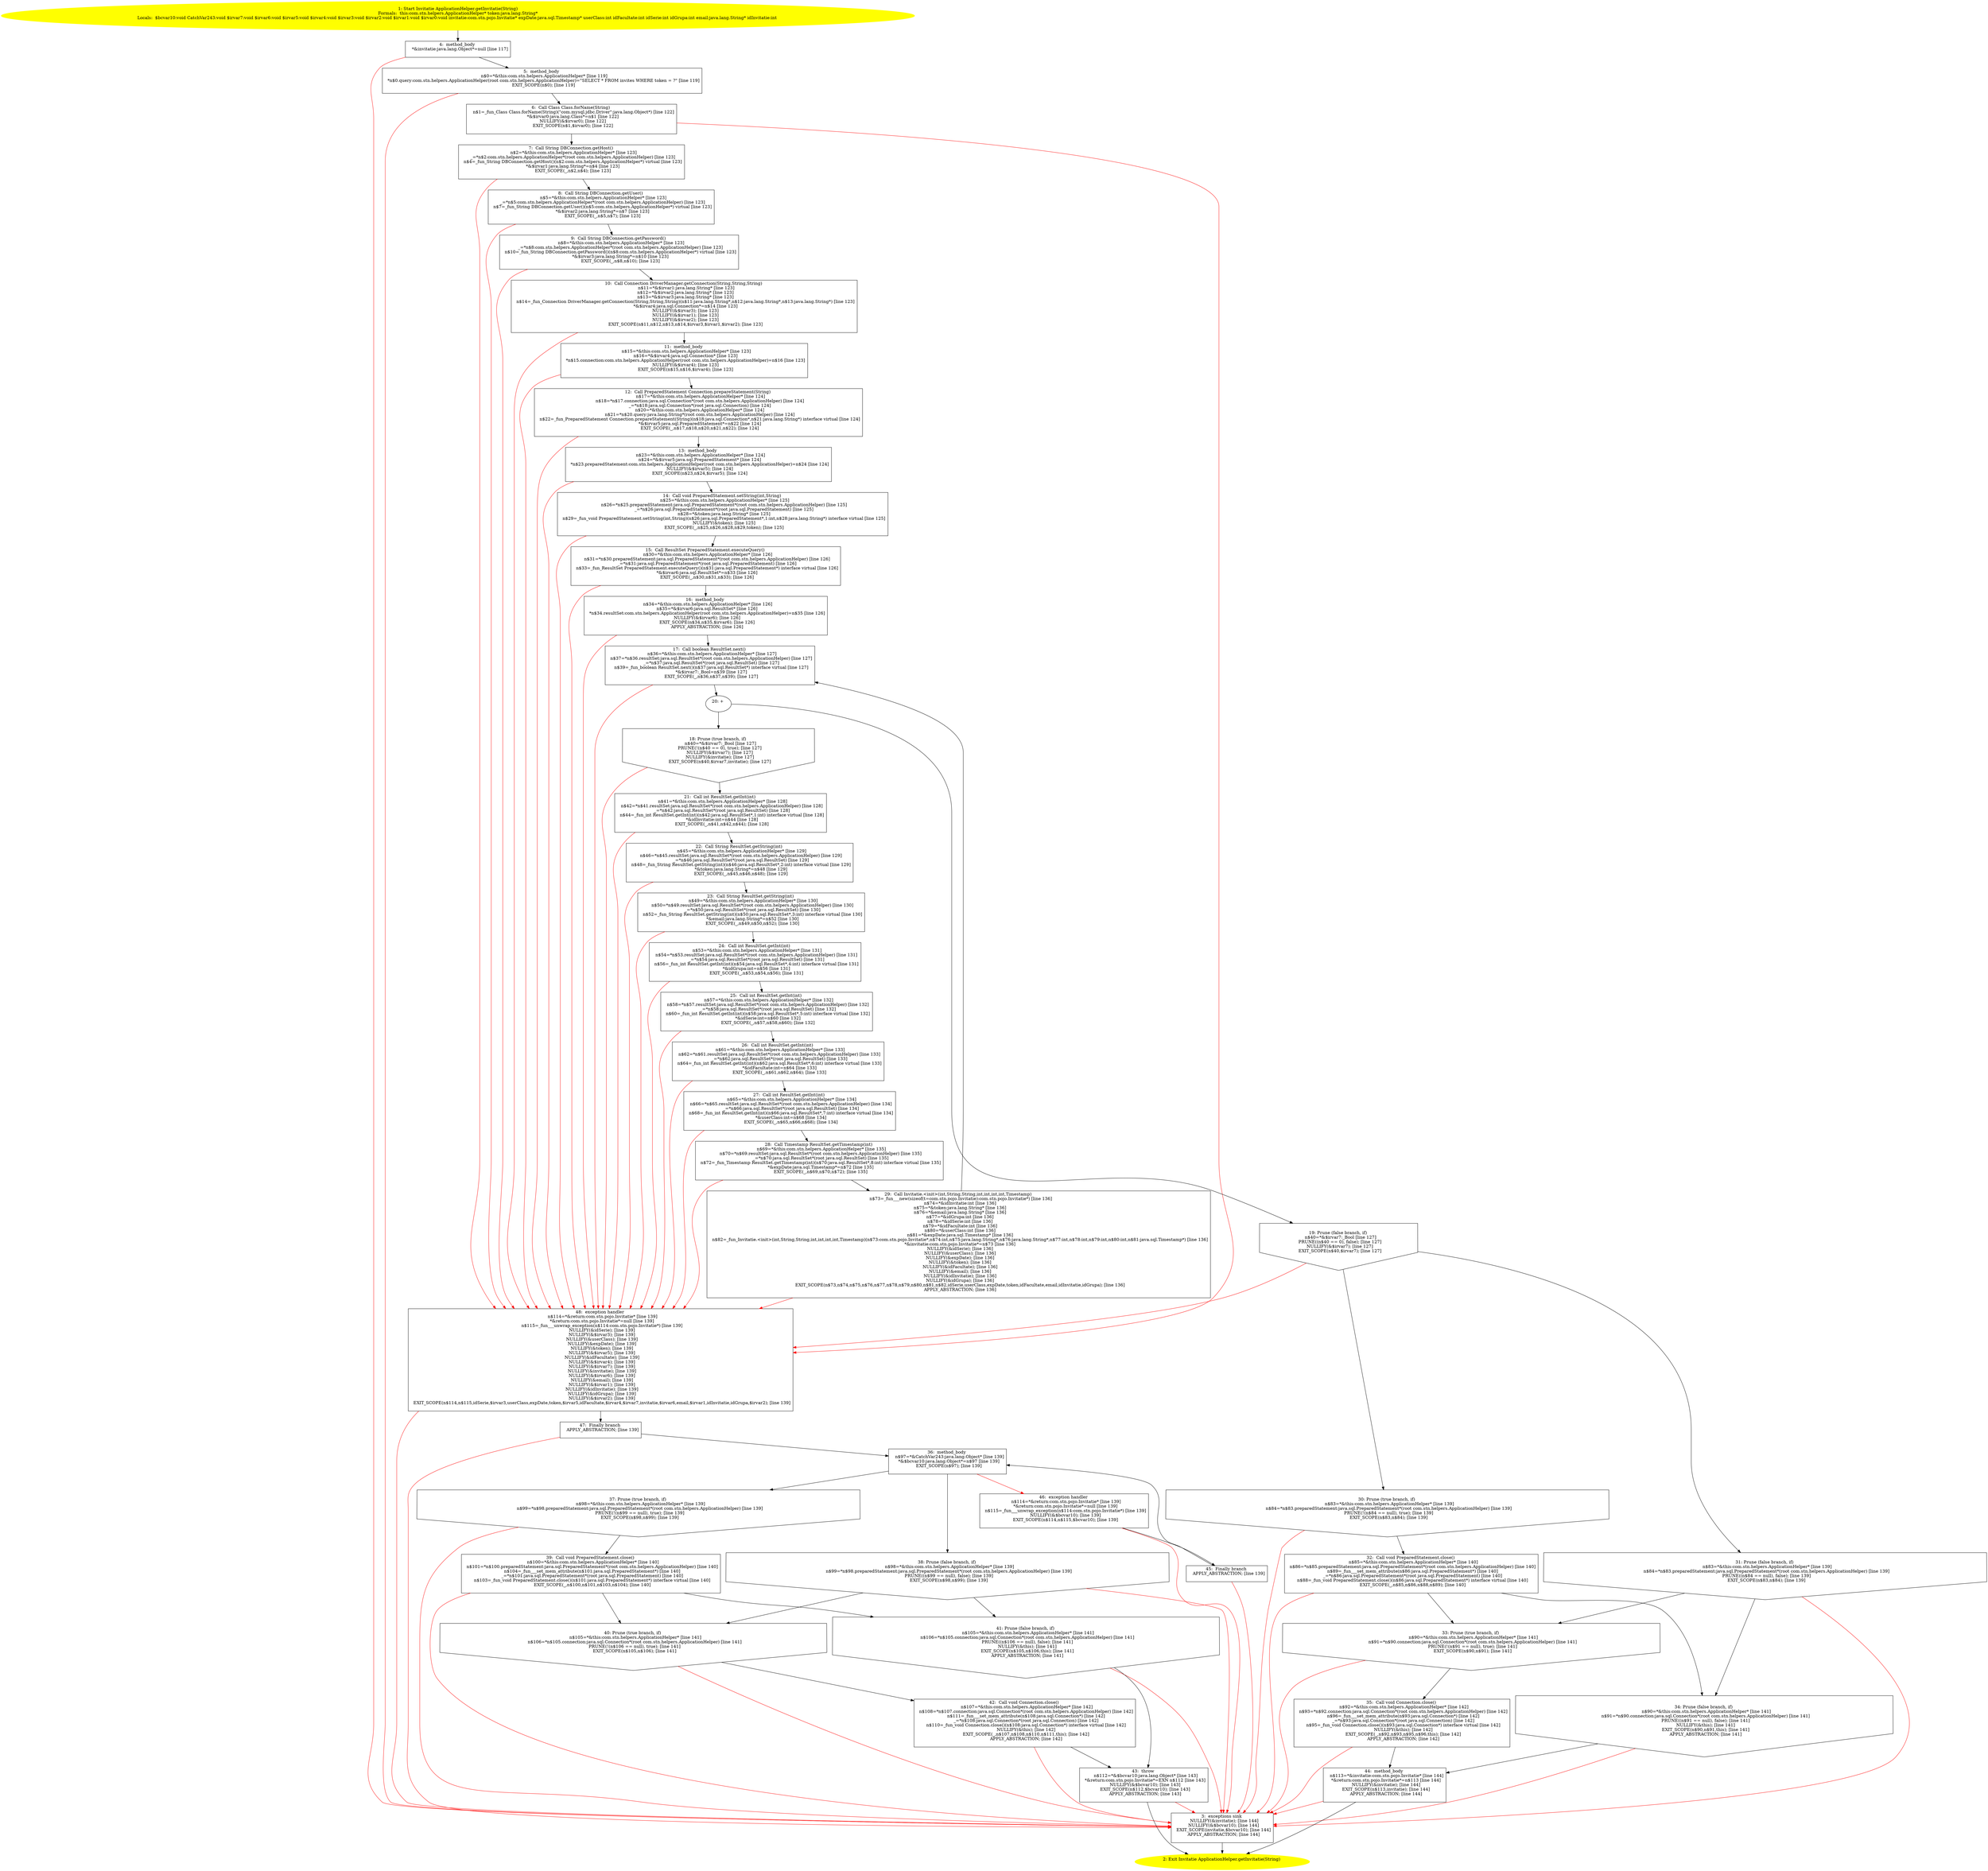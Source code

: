/* @generated */
digraph cfg {
"com.stn.helpers.ApplicationHelper.getInvitatie(java.lang.String):com.stn.pojo.Invitatie.5534acd34de6007941169afa22f97bfc_1" [label="1: Start Invitatie ApplicationHelper.getInvitatie(String)\nFormals:  this:com.stn.helpers.ApplicationHelper* token:java.lang.String*\nLocals:  $bcvar10:void CatchVar243:void $irvar7:void $irvar6:void $irvar5:void $irvar4:void $irvar3:void $irvar2:void $irvar1:void $irvar0:void invitatie:com.stn.pojo.Invitatie* expDate:java.sql.Timestamp* userClass:int idFacultate:int idSerie:int idGrupa:int email:java.lang.String* idInvitatie:int \n  " color=yellow style=filled]
	

	 "com.stn.helpers.ApplicationHelper.getInvitatie(java.lang.String):com.stn.pojo.Invitatie.5534acd34de6007941169afa22f97bfc_1" -> "com.stn.helpers.ApplicationHelper.getInvitatie(java.lang.String):com.stn.pojo.Invitatie.5534acd34de6007941169afa22f97bfc_4" ;
"com.stn.helpers.ApplicationHelper.getInvitatie(java.lang.String):com.stn.pojo.Invitatie.5534acd34de6007941169afa22f97bfc_2" [label="2: Exit Invitatie ApplicationHelper.getInvitatie(String) \n  " color=yellow style=filled]
	

"com.stn.helpers.ApplicationHelper.getInvitatie(java.lang.String):com.stn.pojo.Invitatie.5534acd34de6007941169afa22f97bfc_3" [label="3:  exceptions sink \n   NULLIFY(&invitatie); [line 144]\n  NULLIFY(&$bcvar10); [line 144]\n  EXIT_SCOPE(invitatie,$bcvar10); [line 144]\n  APPLY_ABSTRACTION; [line 144]\n " shape="box"]
	

	 "com.stn.helpers.ApplicationHelper.getInvitatie(java.lang.String):com.stn.pojo.Invitatie.5534acd34de6007941169afa22f97bfc_3" -> "com.stn.helpers.ApplicationHelper.getInvitatie(java.lang.String):com.stn.pojo.Invitatie.5534acd34de6007941169afa22f97bfc_2" ;
"com.stn.helpers.ApplicationHelper.getInvitatie(java.lang.String):com.stn.pojo.Invitatie.5534acd34de6007941169afa22f97bfc_4" [label="4:  method_body \n   *&invitatie:java.lang.Object*=null [line 117]\n " shape="box"]
	

	 "com.stn.helpers.ApplicationHelper.getInvitatie(java.lang.String):com.stn.pojo.Invitatie.5534acd34de6007941169afa22f97bfc_4" -> "com.stn.helpers.ApplicationHelper.getInvitatie(java.lang.String):com.stn.pojo.Invitatie.5534acd34de6007941169afa22f97bfc_5" ;
	 "com.stn.helpers.ApplicationHelper.getInvitatie(java.lang.String):com.stn.pojo.Invitatie.5534acd34de6007941169afa22f97bfc_4" -> "com.stn.helpers.ApplicationHelper.getInvitatie(java.lang.String):com.stn.pojo.Invitatie.5534acd34de6007941169afa22f97bfc_3" [color="red" ];
"com.stn.helpers.ApplicationHelper.getInvitatie(java.lang.String):com.stn.pojo.Invitatie.5534acd34de6007941169afa22f97bfc_5" [label="5:  method_body \n   n$0=*&this:com.stn.helpers.ApplicationHelper* [line 119]\n  *n$0.query:com.stn.helpers.ApplicationHelper(root com.stn.helpers.ApplicationHelper)=\"SELECT * FROM invites WHERE token = ?\" [line 119]\n  EXIT_SCOPE(n$0); [line 119]\n " shape="box"]
	

	 "com.stn.helpers.ApplicationHelper.getInvitatie(java.lang.String):com.stn.pojo.Invitatie.5534acd34de6007941169afa22f97bfc_5" -> "com.stn.helpers.ApplicationHelper.getInvitatie(java.lang.String):com.stn.pojo.Invitatie.5534acd34de6007941169afa22f97bfc_6" ;
	 "com.stn.helpers.ApplicationHelper.getInvitatie(java.lang.String):com.stn.pojo.Invitatie.5534acd34de6007941169afa22f97bfc_5" -> "com.stn.helpers.ApplicationHelper.getInvitatie(java.lang.String):com.stn.pojo.Invitatie.5534acd34de6007941169afa22f97bfc_3" [color="red" ];
"com.stn.helpers.ApplicationHelper.getInvitatie(java.lang.String):com.stn.pojo.Invitatie.5534acd34de6007941169afa22f97bfc_6" [label="6:  Call Class Class.forName(String) \n   n$1=_fun_Class Class.forName(String)(\"com.mysql.jdbc.Driver\":java.lang.Object*) [line 122]\n  *&$irvar0:java.lang.Class*=n$1 [line 122]\n  NULLIFY(&$irvar0); [line 122]\n  EXIT_SCOPE(n$1,$irvar0); [line 122]\n " shape="box"]
	

	 "com.stn.helpers.ApplicationHelper.getInvitatie(java.lang.String):com.stn.pojo.Invitatie.5534acd34de6007941169afa22f97bfc_6" -> "com.stn.helpers.ApplicationHelper.getInvitatie(java.lang.String):com.stn.pojo.Invitatie.5534acd34de6007941169afa22f97bfc_7" ;
	 "com.stn.helpers.ApplicationHelper.getInvitatie(java.lang.String):com.stn.pojo.Invitatie.5534acd34de6007941169afa22f97bfc_6" -> "com.stn.helpers.ApplicationHelper.getInvitatie(java.lang.String):com.stn.pojo.Invitatie.5534acd34de6007941169afa22f97bfc_48" [color="red" ];
"com.stn.helpers.ApplicationHelper.getInvitatie(java.lang.String):com.stn.pojo.Invitatie.5534acd34de6007941169afa22f97bfc_7" [label="7:  Call String DBConnection.getHost() \n   n$2=*&this:com.stn.helpers.ApplicationHelper* [line 123]\n  _=*n$2:com.stn.helpers.ApplicationHelper*(root com.stn.helpers.ApplicationHelper) [line 123]\n  n$4=_fun_String DBConnection.getHost()(n$2:com.stn.helpers.ApplicationHelper*) virtual [line 123]\n  *&$irvar1:java.lang.String*=n$4 [line 123]\n  EXIT_SCOPE(_,n$2,n$4); [line 123]\n " shape="box"]
	

	 "com.stn.helpers.ApplicationHelper.getInvitatie(java.lang.String):com.stn.pojo.Invitatie.5534acd34de6007941169afa22f97bfc_7" -> "com.stn.helpers.ApplicationHelper.getInvitatie(java.lang.String):com.stn.pojo.Invitatie.5534acd34de6007941169afa22f97bfc_8" ;
	 "com.stn.helpers.ApplicationHelper.getInvitatie(java.lang.String):com.stn.pojo.Invitatie.5534acd34de6007941169afa22f97bfc_7" -> "com.stn.helpers.ApplicationHelper.getInvitatie(java.lang.String):com.stn.pojo.Invitatie.5534acd34de6007941169afa22f97bfc_48" [color="red" ];
"com.stn.helpers.ApplicationHelper.getInvitatie(java.lang.String):com.stn.pojo.Invitatie.5534acd34de6007941169afa22f97bfc_8" [label="8:  Call String DBConnection.getUser() \n   n$5=*&this:com.stn.helpers.ApplicationHelper* [line 123]\n  _=*n$5:com.stn.helpers.ApplicationHelper*(root com.stn.helpers.ApplicationHelper) [line 123]\n  n$7=_fun_String DBConnection.getUser()(n$5:com.stn.helpers.ApplicationHelper*) virtual [line 123]\n  *&$irvar2:java.lang.String*=n$7 [line 123]\n  EXIT_SCOPE(_,n$5,n$7); [line 123]\n " shape="box"]
	

	 "com.stn.helpers.ApplicationHelper.getInvitatie(java.lang.String):com.stn.pojo.Invitatie.5534acd34de6007941169afa22f97bfc_8" -> "com.stn.helpers.ApplicationHelper.getInvitatie(java.lang.String):com.stn.pojo.Invitatie.5534acd34de6007941169afa22f97bfc_9" ;
	 "com.stn.helpers.ApplicationHelper.getInvitatie(java.lang.String):com.stn.pojo.Invitatie.5534acd34de6007941169afa22f97bfc_8" -> "com.stn.helpers.ApplicationHelper.getInvitatie(java.lang.String):com.stn.pojo.Invitatie.5534acd34de6007941169afa22f97bfc_48" [color="red" ];
"com.stn.helpers.ApplicationHelper.getInvitatie(java.lang.String):com.stn.pojo.Invitatie.5534acd34de6007941169afa22f97bfc_9" [label="9:  Call String DBConnection.getPassword() \n   n$8=*&this:com.stn.helpers.ApplicationHelper* [line 123]\n  _=*n$8:com.stn.helpers.ApplicationHelper*(root com.stn.helpers.ApplicationHelper) [line 123]\n  n$10=_fun_String DBConnection.getPassword()(n$8:com.stn.helpers.ApplicationHelper*) virtual [line 123]\n  *&$irvar3:java.lang.String*=n$10 [line 123]\n  EXIT_SCOPE(_,n$8,n$10); [line 123]\n " shape="box"]
	

	 "com.stn.helpers.ApplicationHelper.getInvitatie(java.lang.String):com.stn.pojo.Invitatie.5534acd34de6007941169afa22f97bfc_9" -> "com.stn.helpers.ApplicationHelper.getInvitatie(java.lang.String):com.stn.pojo.Invitatie.5534acd34de6007941169afa22f97bfc_10" ;
	 "com.stn.helpers.ApplicationHelper.getInvitatie(java.lang.String):com.stn.pojo.Invitatie.5534acd34de6007941169afa22f97bfc_9" -> "com.stn.helpers.ApplicationHelper.getInvitatie(java.lang.String):com.stn.pojo.Invitatie.5534acd34de6007941169afa22f97bfc_48" [color="red" ];
"com.stn.helpers.ApplicationHelper.getInvitatie(java.lang.String):com.stn.pojo.Invitatie.5534acd34de6007941169afa22f97bfc_10" [label="10:  Call Connection DriverManager.getConnection(String,String,String) \n   n$11=*&$irvar1:java.lang.String* [line 123]\n  n$12=*&$irvar2:java.lang.String* [line 123]\n  n$13=*&$irvar3:java.lang.String* [line 123]\n  n$14=_fun_Connection DriverManager.getConnection(String,String,String)(n$11:java.lang.String*,n$12:java.lang.String*,n$13:java.lang.String*) [line 123]\n  *&$irvar4:java.sql.Connection*=n$14 [line 123]\n  NULLIFY(&$irvar3); [line 123]\n  NULLIFY(&$irvar1); [line 123]\n  NULLIFY(&$irvar2); [line 123]\n  EXIT_SCOPE(n$11,n$12,n$13,n$14,$irvar3,$irvar1,$irvar2); [line 123]\n " shape="box"]
	

	 "com.stn.helpers.ApplicationHelper.getInvitatie(java.lang.String):com.stn.pojo.Invitatie.5534acd34de6007941169afa22f97bfc_10" -> "com.stn.helpers.ApplicationHelper.getInvitatie(java.lang.String):com.stn.pojo.Invitatie.5534acd34de6007941169afa22f97bfc_11" ;
	 "com.stn.helpers.ApplicationHelper.getInvitatie(java.lang.String):com.stn.pojo.Invitatie.5534acd34de6007941169afa22f97bfc_10" -> "com.stn.helpers.ApplicationHelper.getInvitatie(java.lang.String):com.stn.pojo.Invitatie.5534acd34de6007941169afa22f97bfc_48" [color="red" ];
"com.stn.helpers.ApplicationHelper.getInvitatie(java.lang.String):com.stn.pojo.Invitatie.5534acd34de6007941169afa22f97bfc_11" [label="11:  method_body \n   n$15=*&this:com.stn.helpers.ApplicationHelper* [line 123]\n  n$16=*&$irvar4:java.sql.Connection* [line 123]\n  *n$15.connection:com.stn.helpers.ApplicationHelper(root com.stn.helpers.ApplicationHelper)=n$16 [line 123]\n  NULLIFY(&$irvar4); [line 123]\n  EXIT_SCOPE(n$15,n$16,$irvar4); [line 123]\n " shape="box"]
	

	 "com.stn.helpers.ApplicationHelper.getInvitatie(java.lang.String):com.stn.pojo.Invitatie.5534acd34de6007941169afa22f97bfc_11" -> "com.stn.helpers.ApplicationHelper.getInvitatie(java.lang.String):com.stn.pojo.Invitatie.5534acd34de6007941169afa22f97bfc_12" ;
	 "com.stn.helpers.ApplicationHelper.getInvitatie(java.lang.String):com.stn.pojo.Invitatie.5534acd34de6007941169afa22f97bfc_11" -> "com.stn.helpers.ApplicationHelper.getInvitatie(java.lang.String):com.stn.pojo.Invitatie.5534acd34de6007941169afa22f97bfc_48" [color="red" ];
"com.stn.helpers.ApplicationHelper.getInvitatie(java.lang.String):com.stn.pojo.Invitatie.5534acd34de6007941169afa22f97bfc_12" [label="12:  Call PreparedStatement Connection.prepareStatement(String) \n   n$17=*&this:com.stn.helpers.ApplicationHelper* [line 124]\n  n$18=*n$17.connection:java.sql.Connection*(root com.stn.helpers.ApplicationHelper) [line 124]\n  _=*n$18:java.sql.Connection*(root java.sql.Connection) [line 124]\n  n$20=*&this:com.stn.helpers.ApplicationHelper* [line 124]\n  n$21=*n$20.query:java.lang.String*(root com.stn.helpers.ApplicationHelper) [line 124]\n  n$22=_fun_PreparedStatement Connection.prepareStatement(String)(n$18:java.sql.Connection*,n$21:java.lang.String*) interface virtual [line 124]\n  *&$irvar5:java.sql.PreparedStatement*=n$22 [line 124]\n  EXIT_SCOPE(_,n$17,n$18,n$20,n$21,n$22); [line 124]\n " shape="box"]
	

	 "com.stn.helpers.ApplicationHelper.getInvitatie(java.lang.String):com.stn.pojo.Invitatie.5534acd34de6007941169afa22f97bfc_12" -> "com.stn.helpers.ApplicationHelper.getInvitatie(java.lang.String):com.stn.pojo.Invitatie.5534acd34de6007941169afa22f97bfc_13" ;
	 "com.stn.helpers.ApplicationHelper.getInvitatie(java.lang.String):com.stn.pojo.Invitatie.5534acd34de6007941169afa22f97bfc_12" -> "com.stn.helpers.ApplicationHelper.getInvitatie(java.lang.String):com.stn.pojo.Invitatie.5534acd34de6007941169afa22f97bfc_48" [color="red" ];
"com.stn.helpers.ApplicationHelper.getInvitatie(java.lang.String):com.stn.pojo.Invitatie.5534acd34de6007941169afa22f97bfc_13" [label="13:  method_body \n   n$23=*&this:com.stn.helpers.ApplicationHelper* [line 124]\n  n$24=*&$irvar5:java.sql.PreparedStatement* [line 124]\n  *n$23.preparedStatement:com.stn.helpers.ApplicationHelper(root com.stn.helpers.ApplicationHelper)=n$24 [line 124]\n  NULLIFY(&$irvar5); [line 124]\n  EXIT_SCOPE(n$23,n$24,$irvar5); [line 124]\n " shape="box"]
	

	 "com.stn.helpers.ApplicationHelper.getInvitatie(java.lang.String):com.stn.pojo.Invitatie.5534acd34de6007941169afa22f97bfc_13" -> "com.stn.helpers.ApplicationHelper.getInvitatie(java.lang.String):com.stn.pojo.Invitatie.5534acd34de6007941169afa22f97bfc_14" ;
	 "com.stn.helpers.ApplicationHelper.getInvitatie(java.lang.String):com.stn.pojo.Invitatie.5534acd34de6007941169afa22f97bfc_13" -> "com.stn.helpers.ApplicationHelper.getInvitatie(java.lang.String):com.stn.pojo.Invitatie.5534acd34de6007941169afa22f97bfc_48" [color="red" ];
"com.stn.helpers.ApplicationHelper.getInvitatie(java.lang.String):com.stn.pojo.Invitatie.5534acd34de6007941169afa22f97bfc_14" [label="14:  Call void PreparedStatement.setString(int,String) \n   n$25=*&this:com.stn.helpers.ApplicationHelper* [line 125]\n  n$26=*n$25.preparedStatement:java.sql.PreparedStatement*(root com.stn.helpers.ApplicationHelper) [line 125]\n  _=*n$26:java.sql.PreparedStatement*(root java.sql.PreparedStatement) [line 125]\n  n$28=*&token:java.lang.String* [line 125]\n  n$29=_fun_void PreparedStatement.setString(int,String)(n$26:java.sql.PreparedStatement*,1:int,n$28:java.lang.String*) interface virtual [line 125]\n  NULLIFY(&token); [line 125]\n  EXIT_SCOPE(_,n$25,n$26,n$28,n$29,token); [line 125]\n " shape="box"]
	

	 "com.stn.helpers.ApplicationHelper.getInvitatie(java.lang.String):com.stn.pojo.Invitatie.5534acd34de6007941169afa22f97bfc_14" -> "com.stn.helpers.ApplicationHelper.getInvitatie(java.lang.String):com.stn.pojo.Invitatie.5534acd34de6007941169afa22f97bfc_15" ;
	 "com.stn.helpers.ApplicationHelper.getInvitatie(java.lang.String):com.stn.pojo.Invitatie.5534acd34de6007941169afa22f97bfc_14" -> "com.stn.helpers.ApplicationHelper.getInvitatie(java.lang.String):com.stn.pojo.Invitatie.5534acd34de6007941169afa22f97bfc_48" [color="red" ];
"com.stn.helpers.ApplicationHelper.getInvitatie(java.lang.String):com.stn.pojo.Invitatie.5534acd34de6007941169afa22f97bfc_15" [label="15:  Call ResultSet PreparedStatement.executeQuery() \n   n$30=*&this:com.stn.helpers.ApplicationHelper* [line 126]\n  n$31=*n$30.preparedStatement:java.sql.PreparedStatement*(root com.stn.helpers.ApplicationHelper) [line 126]\n  _=*n$31:java.sql.PreparedStatement*(root java.sql.PreparedStatement) [line 126]\n  n$33=_fun_ResultSet PreparedStatement.executeQuery()(n$31:java.sql.PreparedStatement*) interface virtual [line 126]\n  *&$irvar6:java.sql.ResultSet*=n$33 [line 126]\n  EXIT_SCOPE(_,n$30,n$31,n$33); [line 126]\n " shape="box"]
	

	 "com.stn.helpers.ApplicationHelper.getInvitatie(java.lang.String):com.stn.pojo.Invitatie.5534acd34de6007941169afa22f97bfc_15" -> "com.stn.helpers.ApplicationHelper.getInvitatie(java.lang.String):com.stn.pojo.Invitatie.5534acd34de6007941169afa22f97bfc_16" ;
	 "com.stn.helpers.ApplicationHelper.getInvitatie(java.lang.String):com.stn.pojo.Invitatie.5534acd34de6007941169afa22f97bfc_15" -> "com.stn.helpers.ApplicationHelper.getInvitatie(java.lang.String):com.stn.pojo.Invitatie.5534acd34de6007941169afa22f97bfc_48" [color="red" ];
"com.stn.helpers.ApplicationHelper.getInvitatie(java.lang.String):com.stn.pojo.Invitatie.5534acd34de6007941169afa22f97bfc_16" [label="16:  method_body \n   n$34=*&this:com.stn.helpers.ApplicationHelper* [line 126]\n  n$35=*&$irvar6:java.sql.ResultSet* [line 126]\n  *n$34.resultSet:com.stn.helpers.ApplicationHelper(root com.stn.helpers.ApplicationHelper)=n$35 [line 126]\n  NULLIFY(&$irvar6); [line 126]\n  EXIT_SCOPE(n$34,n$35,$irvar6); [line 126]\n  APPLY_ABSTRACTION; [line 126]\n " shape="box"]
	

	 "com.stn.helpers.ApplicationHelper.getInvitatie(java.lang.String):com.stn.pojo.Invitatie.5534acd34de6007941169afa22f97bfc_16" -> "com.stn.helpers.ApplicationHelper.getInvitatie(java.lang.String):com.stn.pojo.Invitatie.5534acd34de6007941169afa22f97bfc_17" ;
	 "com.stn.helpers.ApplicationHelper.getInvitatie(java.lang.String):com.stn.pojo.Invitatie.5534acd34de6007941169afa22f97bfc_16" -> "com.stn.helpers.ApplicationHelper.getInvitatie(java.lang.String):com.stn.pojo.Invitatie.5534acd34de6007941169afa22f97bfc_48" [color="red" ];
"com.stn.helpers.ApplicationHelper.getInvitatie(java.lang.String):com.stn.pojo.Invitatie.5534acd34de6007941169afa22f97bfc_17" [label="17:  Call boolean ResultSet.next() \n   n$36=*&this:com.stn.helpers.ApplicationHelper* [line 127]\n  n$37=*n$36.resultSet:java.sql.ResultSet*(root com.stn.helpers.ApplicationHelper) [line 127]\n  _=*n$37:java.sql.ResultSet*(root java.sql.ResultSet) [line 127]\n  n$39=_fun_boolean ResultSet.next()(n$37:java.sql.ResultSet*) interface virtual [line 127]\n  *&$irvar7:_Bool=n$39 [line 127]\n  EXIT_SCOPE(_,n$36,n$37,n$39); [line 127]\n " shape="box"]
	

	 "com.stn.helpers.ApplicationHelper.getInvitatie(java.lang.String):com.stn.pojo.Invitatie.5534acd34de6007941169afa22f97bfc_17" -> "com.stn.helpers.ApplicationHelper.getInvitatie(java.lang.String):com.stn.pojo.Invitatie.5534acd34de6007941169afa22f97bfc_20" ;
	 "com.stn.helpers.ApplicationHelper.getInvitatie(java.lang.String):com.stn.pojo.Invitatie.5534acd34de6007941169afa22f97bfc_17" -> "com.stn.helpers.ApplicationHelper.getInvitatie(java.lang.String):com.stn.pojo.Invitatie.5534acd34de6007941169afa22f97bfc_48" [color="red" ];
"com.stn.helpers.ApplicationHelper.getInvitatie(java.lang.String):com.stn.pojo.Invitatie.5534acd34de6007941169afa22f97bfc_18" [label="18: Prune (true branch, if) \n   n$40=*&$irvar7:_Bool [line 127]\n  PRUNE(!(n$40 == 0), true); [line 127]\n  NULLIFY(&$irvar7); [line 127]\n  NULLIFY(&invitatie); [line 127]\n  EXIT_SCOPE(n$40,$irvar7,invitatie); [line 127]\n " shape="invhouse"]
	

	 "com.stn.helpers.ApplicationHelper.getInvitatie(java.lang.String):com.stn.pojo.Invitatie.5534acd34de6007941169afa22f97bfc_18" -> "com.stn.helpers.ApplicationHelper.getInvitatie(java.lang.String):com.stn.pojo.Invitatie.5534acd34de6007941169afa22f97bfc_21" ;
	 "com.stn.helpers.ApplicationHelper.getInvitatie(java.lang.String):com.stn.pojo.Invitatie.5534acd34de6007941169afa22f97bfc_18" -> "com.stn.helpers.ApplicationHelper.getInvitatie(java.lang.String):com.stn.pojo.Invitatie.5534acd34de6007941169afa22f97bfc_48" [color="red" ];
"com.stn.helpers.ApplicationHelper.getInvitatie(java.lang.String):com.stn.pojo.Invitatie.5534acd34de6007941169afa22f97bfc_19" [label="19: Prune (false branch, if) \n   n$40=*&$irvar7:_Bool [line 127]\n  PRUNE((n$40 == 0), false); [line 127]\n  NULLIFY(&$irvar7); [line 127]\n  EXIT_SCOPE(n$40,$irvar7); [line 127]\n " shape="invhouse"]
	

	 "com.stn.helpers.ApplicationHelper.getInvitatie(java.lang.String):com.stn.pojo.Invitatie.5534acd34de6007941169afa22f97bfc_19" -> "com.stn.helpers.ApplicationHelper.getInvitatie(java.lang.String):com.stn.pojo.Invitatie.5534acd34de6007941169afa22f97bfc_30" ;
	 "com.stn.helpers.ApplicationHelper.getInvitatie(java.lang.String):com.stn.pojo.Invitatie.5534acd34de6007941169afa22f97bfc_19" -> "com.stn.helpers.ApplicationHelper.getInvitatie(java.lang.String):com.stn.pojo.Invitatie.5534acd34de6007941169afa22f97bfc_31" ;
	 "com.stn.helpers.ApplicationHelper.getInvitatie(java.lang.String):com.stn.pojo.Invitatie.5534acd34de6007941169afa22f97bfc_19" -> "com.stn.helpers.ApplicationHelper.getInvitatie(java.lang.String):com.stn.pojo.Invitatie.5534acd34de6007941169afa22f97bfc_48" [color="red" ];
"com.stn.helpers.ApplicationHelper.getInvitatie(java.lang.String):com.stn.pojo.Invitatie.5534acd34de6007941169afa22f97bfc_20" [label="20: + \n  " ]
	

	 "com.stn.helpers.ApplicationHelper.getInvitatie(java.lang.String):com.stn.pojo.Invitatie.5534acd34de6007941169afa22f97bfc_20" -> "com.stn.helpers.ApplicationHelper.getInvitatie(java.lang.String):com.stn.pojo.Invitatie.5534acd34de6007941169afa22f97bfc_18" ;
	 "com.stn.helpers.ApplicationHelper.getInvitatie(java.lang.String):com.stn.pojo.Invitatie.5534acd34de6007941169afa22f97bfc_20" -> "com.stn.helpers.ApplicationHelper.getInvitatie(java.lang.String):com.stn.pojo.Invitatie.5534acd34de6007941169afa22f97bfc_19" ;
"com.stn.helpers.ApplicationHelper.getInvitatie(java.lang.String):com.stn.pojo.Invitatie.5534acd34de6007941169afa22f97bfc_21" [label="21:  Call int ResultSet.getInt(int) \n   n$41=*&this:com.stn.helpers.ApplicationHelper* [line 128]\n  n$42=*n$41.resultSet:java.sql.ResultSet*(root com.stn.helpers.ApplicationHelper) [line 128]\n  _=*n$42:java.sql.ResultSet*(root java.sql.ResultSet) [line 128]\n  n$44=_fun_int ResultSet.getInt(int)(n$42:java.sql.ResultSet*,1:int) interface virtual [line 128]\n  *&idInvitatie:int=n$44 [line 128]\n  EXIT_SCOPE(_,n$41,n$42,n$44); [line 128]\n " shape="box"]
	

	 "com.stn.helpers.ApplicationHelper.getInvitatie(java.lang.String):com.stn.pojo.Invitatie.5534acd34de6007941169afa22f97bfc_21" -> "com.stn.helpers.ApplicationHelper.getInvitatie(java.lang.String):com.stn.pojo.Invitatie.5534acd34de6007941169afa22f97bfc_22" ;
	 "com.stn.helpers.ApplicationHelper.getInvitatie(java.lang.String):com.stn.pojo.Invitatie.5534acd34de6007941169afa22f97bfc_21" -> "com.stn.helpers.ApplicationHelper.getInvitatie(java.lang.String):com.stn.pojo.Invitatie.5534acd34de6007941169afa22f97bfc_48" [color="red" ];
"com.stn.helpers.ApplicationHelper.getInvitatie(java.lang.String):com.stn.pojo.Invitatie.5534acd34de6007941169afa22f97bfc_22" [label="22:  Call String ResultSet.getString(int) \n   n$45=*&this:com.stn.helpers.ApplicationHelper* [line 129]\n  n$46=*n$45.resultSet:java.sql.ResultSet*(root com.stn.helpers.ApplicationHelper) [line 129]\n  _=*n$46:java.sql.ResultSet*(root java.sql.ResultSet) [line 129]\n  n$48=_fun_String ResultSet.getString(int)(n$46:java.sql.ResultSet*,2:int) interface virtual [line 129]\n  *&token:java.lang.String*=n$48 [line 129]\n  EXIT_SCOPE(_,n$45,n$46,n$48); [line 129]\n " shape="box"]
	

	 "com.stn.helpers.ApplicationHelper.getInvitatie(java.lang.String):com.stn.pojo.Invitatie.5534acd34de6007941169afa22f97bfc_22" -> "com.stn.helpers.ApplicationHelper.getInvitatie(java.lang.String):com.stn.pojo.Invitatie.5534acd34de6007941169afa22f97bfc_23" ;
	 "com.stn.helpers.ApplicationHelper.getInvitatie(java.lang.String):com.stn.pojo.Invitatie.5534acd34de6007941169afa22f97bfc_22" -> "com.stn.helpers.ApplicationHelper.getInvitatie(java.lang.String):com.stn.pojo.Invitatie.5534acd34de6007941169afa22f97bfc_48" [color="red" ];
"com.stn.helpers.ApplicationHelper.getInvitatie(java.lang.String):com.stn.pojo.Invitatie.5534acd34de6007941169afa22f97bfc_23" [label="23:  Call String ResultSet.getString(int) \n   n$49=*&this:com.stn.helpers.ApplicationHelper* [line 130]\n  n$50=*n$49.resultSet:java.sql.ResultSet*(root com.stn.helpers.ApplicationHelper) [line 130]\n  _=*n$50:java.sql.ResultSet*(root java.sql.ResultSet) [line 130]\n  n$52=_fun_String ResultSet.getString(int)(n$50:java.sql.ResultSet*,3:int) interface virtual [line 130]\n  *&email:java.lang.String*=n$52 [line 130]\n  EXIT_SCOPE(_,n$49,n$50,n$52); [line 130]\n " shape="box"]
	

	 "com.stn.helpers.ApplicationHelper.getInvitatie(java.lang.String):com.stn.pojo.Invitatie.5534acd34de6007941169afa22f97bfc_23" -> "com.stn.helpers.ApplicationHelper.getInvitatie(java.lang.String):com.stn.pojo.Invitatie.5534acd34de6007941169afa22f97bfc_24" ;
	 "com.stn.helpers.ApplicationHelper.getInvitatie(java.lang.String):com.stn.pojo.Invitatie.5534acd34de6007941169afa22f97bfc_23" -> "com.stn.helpers.ApplicationHelper.getInvitatie(java.lang.String):com.stn.pojo.Invitatie.5534acd34de6007941169afa22f97bfc_48" [color="red" ];
"com.stn.helpers.ApplicationHelper.getInvitatie(java.lang.String):com.stn.pojo.Invitatie.5534acd34de6007941169afa22f97bfc_24" [label="24:  Call int ResultSet.getInt(int) \n   n$53=*&this:com.stn.helpers.ApplicationHelper* [line 131]\n  n$54=*n$53.resultSet:java.sql.ResultSet*(root com.stn.helpers.ApplicationHelper) [line 131]\n  _=*n$54:java.sql.ResultSet*(root java.sql.ResultSet) [line 131]\n  n$56=_fun_int ResultSet.getInt(int)(n$54:java.sql.ResultSet*,4:int) interface virtual [line 131]\n  *&idGrupa:int=n$56 [line 131]\n  EXIT_SCOPE(_,n$53,n$54,n$56); [line 131]\n " shape="box"]
	

	 "com.stn.helpers.ApplicationHelper.getInvitatie(java.lang.String):com.stn.pojo.Invitatie.5534acd34de6007941169afa22f97bfc_24" -> "com.stn.helpers.ApplicationHelper.getInvitatie(java.lang.String):com.stn.pojo.Invitatie.5534acd34de6007941169afa22f97bfc_25" ;
	 "com.stn.helpers.ApplicationHelper.getInvitatie(java.lang.String):com.stn.pojo.Invitatie.5534acd34de6007941169afa22f97bfc_24" -> "com.stn.helpers.ApplicationHelper.getInvitatie(java.lang.String):com.stn.pojo.Invitatie.5534acd34de6007941169afa22f97bfc_48" [color="red" ];
"com.stn.helpers.ApplicationHelper.getInvitatie(java.lang.String):com.stn.pojo.Invitatie.5534acd34de6007941169afa22f97bfc_25" [label="25:  Call int ResultSet.getInt(int) \n   n$57=*&this:com.stn.helpers.ApplicationHelper* [line 132]\n  n$58=*n$57.resultSet:java.sql.ResultSet*(root com.stn.helpers.ApplicationHelper) [line 132]\n  _=*n$58:java.sql.ResultSet*(root java.sql.ResultSet) [line 132]\n  n$60=_fun_int ResultSet.getInt(int)(n$58:java.sql.ResultSet*,5:int) interface virtual [line 132]\n  *&idSerie:int=n$60 [line 132]\n  EXIT_SCOPE(_,n$57,n$58,n$60); [line 132]\n " shape="box"]
	

	 "com.stn.helpers.ApplicationHelper.getInvitatie(java.lang.String):com.stn.pojo.Invitatie.5534acd34de6007941169afa22f97bfc_25" -> "com.stn.helpers.ApplicationHelper.getInvitatie(java.lang.String):com.stn.pojo.Invitatie.5534acd34de6007941169afa22f97bfc_26" ;
	 "com.stn.helpers.ApplicationHelper.getInvitatie(java.lang.String):com.stn.pojo.Invitatie.5534acd34de6007941169afa22f97bfc_25" -> "com.stn.helpers.ApplicationHelper.getInvitatie(java.lang.String):com.stn.pojo.Invitatie.5534acd34de6007941169afa22f97bfc_48" [color="red" ];
"com.stn.helpers.ApplicationHelper.getInvitatie(java.lang.String):com.stn.pojo.Invitatie.5534acd34de6007941169afa22f97bfc_26" [label="26:  Call int ResultSet.getInt(int) \n   n$61=*&this:com.stn.helpers.ApplicationHelper* [line 133]\n  n$62=*n$61.resultSet:java.sql.ResultSet*(root com.stn.helpers.ApplicationHelper) [line 133]\n  _=*n$62:java.sql.ResultSet*(root java.sql.ResultSet) [line 133]\n  n$64=_fun_int ResultSet.getInt(int)(n$62:java.sql.ResultSet*,6:int) interface virtual [line 133]\n  *&idFacultate:int=n$64 [line 133]\n  EXIT_SCOPE(_,n$61,n$62,n$64); [line 133]\n " shape="box"]
	

	 "com.stn.helpers.ApplicationHelper.getInvitatie(java.lang.String):com.stn.pojo.Invitatie.5534acd34de6007941169afa22f97bfc_26" -> "com.stn.helpers.ApplicationHelper.getInvitatie(java.lang.String):com.stn.pojo.Invitatie.5534acd34de6007941169afa22f97bfc_27" ;
	 "com.stn.helpers.ApplicationHelper.getInvitatie(java.lang.String):com.stn.pojo.Invitatie.5534acd34de6007941169afa22f97bfc_26" -> "com.stn.helpers.ApplicationHelper.getInvitatie(java.lang.String):com.stn.pojo.Invitatie.5534acd34de6007941169afa22f97bfc_48" [color="red" ];
"com.stn.helpers.ApplicationHelper.getInvitatie(java.lang.String):com.stn.pojo.Invitatie.5534acd34de6007941169afa22f97bfc_27" [label="27:  Call int ResultSet.getInt(int) \n   n$65=*&this:com.stn.helpers.ApplicationHelper* [line 134]\n  n$66=*n$65.resultSet:java.sql.ResultSet*(root com.stn.helpers.ApplicationHelper) [line 134]\n  _=*n$66:java.sql.ResultSet*(root java.sql.ResultSet) [line 134]\n  n$68=_fun_int ResultSet.getInt(int)(n$66:java.sql.ResultSet*,7:int) interface virtual [line 134]\n  *&userClass:int=n$68 [line 134]\n  EXIT_SCOPE(_,n$65,n$66,n$68); [line 134]\n " shape="box"]
	

	 "com.stn.helpers.ApplicationHelper.getInvitatie(java.lang.String):com.stn.pojo.Invitatie.5534acd34de6007941169afa22f97bfc_27" -> "com.stn.helpers.ApplicationHelper.getInvitatie(java.lang.String):com.stn.pojo.Invitatie.5534acd34de6007941169afa22f97bfc_28" ;
	 "com.stn.helpers.ApplicationHelper.getInvitatie(java.lang.String):com.stn.pojo.Invitatie.5534acd34de6007941169afa22f97bfc_27" -> "com.stn.helpers.ApplicationHelper.getInvitatie(java.lang.String):com.stn.pojo.Invitatie.5534acd34de6007941169afa22f97bfc_48" [color="red" ];
"com.stn.helpers.ApplicationHelper.getInvitatie(java.lang.String):com.stn.pojo.Invitatie.5534acd34de6007941169afa22f97bfc_28" [label="28:  Call Timestamp ResultSet.getTimestamp(int) \n   n$69=*&this:com.stn.helpers.ApplicationHelper* [line 135]\n  n$70=*n$69.resultSet:java.sql.ResultSet*(root com.stn.helpers.ApplicationHelper) [line 135]\n  _=*n$70:java.sql.ResultSet*(root java.sql.ResultSet) [line 135]\n  n$72=_fun_Timestamp ResultSet.getTimestamp(int)(n$70:java.sql.ResultSet*,8:int) interface virtual [line 135]\n  *&expDate:java.sql.Timestamp*=n$72 [line 135]\n  EXIT_SCOPE(_,n$69,n$70,n$72); [line 135]\n " shape="box"]
	

	 "com.stn.helpers.ApplicationHelper.getInvitatie(java.lang.String):com.stn.pojo.Invitatie.5534acd34de6007941169afa22f97bfc_28" -> "com.stn.helpers.ApplicationHelper.getInvitatie(java.lang.String):com.stn.pojo.Invitatie.5534acd34de6007941169afa22f97bfc_29" ;
	 "com.stn.helpers.ApplicationHelper.getInvitatie(java.lang.String):com.stn.pojo.Invitatie.5534acd34de6007941169afa22f97bfc_28" -> "com.stn.helpers.ApplicationHelper.getInvitatie(java.lang.String):com.stn.pojo.Invitatie.5534acd34de6007941169afa22f97bfc_48" [color="red" ];
"com.stn.helpers.ApplicationHelper.getInvitatie(java.lang.String):com.stn.pojo.Invitatie.5534acd34de6007941169afa22f97bfc_29" [label="29:  Call Invitatie.<init>(int,String,String,int,int,int,int,Timestamp) \n   n$73=_fun___new(sizeof(t=com.stn.pojo.Invitatie):com.stn.pojo.Invitatie*) [line 136]\n  n$74=*&idInvitatie:int [line 136]\n  n$75=*&token:java.lang.String* [line 136]\n  n$76=*&email:java.lang.String* [line 136]\n  n$77=*&idGrupa:int [line 136]\n  n$78=*&idSerie:int [line 136]\n  n$79=*&idFacultate:int [line 136]\n  n$80=*&userClass:int [line 136]\n  n$81=*&expDate:java.sql.Timestamp* [line 136]\n  n$82=_fun_Invitatie.<init>(int,String,String,int,int,int,int,Timestamp)(n$73:com.stn.pojo.Invitatie*,n$74:int,n$75:java.lang.String*,n$76:java.lang.String*,n$77:int,n$78:int,n$79:int,n$80:int,n$81:java.sql.Timestamp*) [line 136]\n  *&invitatie:com.stn.pojo.Invitatie*=n$73 [line 136]\n  NULLIFY(&idSerie); [line 136]\n  NULLIFY(&userClass); [line 136]\n  NULLIFY(&expDate); [line 136]\n  NULLIFY(&token); [line 136]\n  NULLIFY(&idFacultate); [line 136]\n  NULLIFY(&email); [line 136]\n  NULLIFY(&idInvitatie); [line 136]\n  NULLIFY(&idGrupa); [line 136]\n  EXIT_SCOPE(n$73,n$74,n$75,n$76,n$77,n$78,n$79,n$80,n$81,n$82,idSerie,userClass,expDate,token,idFacultate,email,idInvitatie,idGrupa); [line 136]\n  APPLY_ABSTRACTION; [line 136]\n " shape="box"]
	

	 "com.stn.helpers.ApplicationHelper.getInvitatie(java.lang.String):com.stn.pojo.Invitatie.5534acd34de6007941169afa22f97bfc_29" -> "com.stn.helpers.ApplicationHelper.getInvitatie(java.lang.String):com.stn.pojo.Invitatie.5534acd34de6007941169afa22f97bfc_17" ;
	 "com.stn.helpers.ApplicationHelper.getInvitatie(java.lang.String):com.stn.pojo.Invitatie.5534acd34de6007941169afa22f97bfc_29" -> "com.stn.helpers.ApplicationHelper.getInvitatie(java.lang.String):com.stn.pojo.Invitatie.5534acd34de6007941169afa22f97bfc_48" [color="red" ];
"com.stn.helpers.ApplicationHelper.getInvitatie(java.lang.String):com.stn.pojo.Invitatie.5534acd34de6007941169afa22f97bfc_30" [label="30: Prune (true branch, if) \n   n$83=*&this:com.stn.helpers.ApplicationHelper* [line 139]\n  n$84=*n$83.preparedStatement:java.sql.PreparedStatement*(root com.stn.helpers.ApplicationHelper) [line 139]\n  PRUNE(!(n$84 == null), true); [line 139]\n  EXIT_SCOPE(n$83,n$84); [line 139]\n " shape="invhouse"]
	

	 "com.stn.helpers.ApplicationHelper.getInvitatie(java.lang.String):com.stn.pojo.Invitatie.5534acd34de6007941169afa22f97bfc_30" -> "com.stn.helpers.ApplicationHelper.getInvitatie(java.lang.String):com.stn.pojo.Invitatie.5534acd34de6007941169afa22f97bfc_32" ;
	 "com.stn.helpers.ApplicationHelper.getInvitatie(java.lang.String):com.stn.pojo.Invitatie.5534acd34de6007941169afa22f97bfc_30" -> "com.stn.helpers.ApplicationHelper.getInvitatie(java.lang.String):com.stn.pojo.Invitatie.5534acd34de6007941169afa22f97bfc_3" [color="red" ];
"com.stn.helpers.ApplicationHelper.getInvitatie(java.lang.String):com.stn.pojo.Invitatie.5534acd34de6007941169afa22f97bfc_31" [label="31: Prune (false branch, if) \n   n$83=*&this:com.stn.helpers.ApplicationHelper* [line 139]\n  n$84=*n$83.preparedStatement:java.sql.PreparedStatement*(root com.stn.helpers.ApplicationHelper) [line 139]\n  PRUNE((n$84 == null), false); [line 139]\n  EXIT_SCOPE(n$83,n$84); [line 139]\n " shape="invhouse"]
	

	 "com.stn.helpers.ApplicationHelper.getInvitatie(java.lang.String):com.stn.pojo.Invitatie.5534acd34de6007941169afa22f97bfc_31" -> "com.stn.helpers.ApplicationHelper.getInvitatie(java.lang.String):com.stn.pojo.Invitatie.5534acd34de6007941169afa22f97bfc_33" ;
	 "com.stn.helpers.ApplicationHelper.getInvitatie(java.lang.String):com.stn.pojo.Invitatie.5534acd34de6007941169afa22f97bfc_31" -> "com.stn.helpers.ApplicationHelper.getInvitatie(java.lang.String):com.stn.pojo.Invitatie.5534acd34de6007941169afa22f97bfc_34" ;
	 "com.stn.helpers.ApplicationHelper.getInvitatie(java.lang.String):com.stn.pojo.Invitatie.5534acd34de6007941169afa22f97bfc_31" -> "com.stn.helpers.ApplicationHelper.getInvitatie(java.lang.String):com.stn.pojo.Invitatie.5534acd34de6007941169afa22f97bfc_3" [color="red" ];
"com.stn.helpers.ApplicationHelper.getInvitatie(java.lang.String):com.stn.pojo.Invitatie.5534acd34de6007941169afa22f97bfc_32" [label="32:  Call void PreparedStatement.close() \n   n$85=*&this:com.stn.helpers.ApplicationHelper* [line 140]\n  n$86=*n$85.preparedStatement:java.sql.PreparedStatement*(root com.stn.helpers.ApplicationHelper) [line 140]\n  n$89=_fun___set_mem_attribute(n$86:java.sql.PreparedStatement*) [line 140]\n  _=*n$86:java.sql.PreparedStatement*(root java.sql.PreparedStatement) [line 140]\n  n$88=_fun_void PreparedStatement.close()(n$86:java.sql.PreparedStatement*) interface virtual [line 140]\n  EXIT_SCOPE(_,n$85,n$86,n$88,n$89); [line 140]\n " shape="box"]
	

	 "com.stn.helpers.ApplicationHelper.getInvitatie(java.lang.String):com.stn.pojo.Invitatie.5534acd34de6007941169afa22f97bfc_32" -> "com.stn.helpers.ApplicationHelper.getInvitatie(java.lang.String):com.stn.pojo.Invitatie.5534acd34de6007941169afa22f97bfc_33" ;
	 "com.stn.helpers.ApplicationHelper.getInvitatie(java.lang.String):com.stn.pojo.Invitatie.5534acd34de6007941169afa22f97bfc_32" -> "com.stn.helpers.ApplicationHelper.getInvitatie(java.lang.String):com.stn.pojo.Invitatie.5534acd34de6007941169afa22f97bfc_34" ;
	 "com.stn.helpers.ApplicationHelper.getInvitatie(java.lang.String):com.stn.pojo.Invitatie.5534acd34de6007941169afa22f97bfc_32" -> "com.stn.helpers.ApplicationHelper.getInvitatie(java.lang.String):com.stn.pojo.Invitatie.5534acd34de6007941169afa22f97bfc_3" [color="red" ];
"com.stn.helpers.ApplicationHelper.getInvitatie(java.lang.String):com.stn.pojo.Invitatie.5534acd34de6007941169afa22f97bfc_33" [label="33: Prune (true branch, if) \n   n$90=*&this:com.stn.helpers.ApplicationHelper* [line 141]\n  n$91=*n$90.connection:java.sql.Connection*(root com.stn.helpers.ApplicationHelper) [line 141]\n  PRUNE(!(n$91 == null), true); [line 141]\n  EXIT_SCOPE(n$90,n$91); [line 141]\n " shape="invhouse"]
	

	 "com.stn.helpers.ApplicationHelper.getInvitatie(java.lang.String):com.stn.pojo.Invitatie.5534acd34de6007941169afa22f97bfc_33" -> "com.stn.helpers.ApplicationHelper.getInvitatie(java.lang.String):com.stn.pojo.Invitatie.5534acd34de6007941169afa22f97bfc_35" ;
	 "com.stn.helpers.ApplicationHelper.getInvitatie(java.lang.String):com.stn.pojo.Invitatie.5534acd34de6007941169afa22f97bfc_33" -> "com.stn.helpers.ApplicationHelper.getInvitatie(java.lang.String):com.stn.pojo.Invitatie.5534acd34de6007941169afa22f97bfc_3" [color="red" ];
"com.stn.helpers.ApplicationHelper.getInvitatie(java.lang.String):com.stn.pojo.Invitatie.5534acd34de6007941169afa22f97bfc_34" [label="34: Prune (false branch, if) \n   n$90=*&this:com.stn.helpers.ApplicationHelper* [line 141]\n  n$91=*n$90.connection:java.sql.Connection*(root com.stn.helpers.ApplicationHelper) [line 141]\n  PRUNE((n$91 == null), false); [line 141]\n  NULLIFY(&this); [line 141]\n  EXIT_SCOPE(n$90,n$91,this); [line 141]\n  APPLY_ABSTRACTION; [line 141]\n " shape="invhouse"]
	

	 "com.stn.helpers.ApplicationHelper.getInvitatie(java.lang.String):com.stn.pojo.Invitatie.5534acd34de6007941169afa22f97bfc_34" -> "com.stn.helpers.ApplicationHelper.getInvitatie(java.lang.String):com.stn.pojo.Invitatie.5534acd34de6007941169afa22f97bfc_44" ;
	 "com.stn.helpers.ApplicationHelper.getInvitatie(java.lang.String):com.stn.pojo.Invitatie.5534acd34de6007941169afa22f97bfc_34" -> "com.stn.helpers.ApplicationHelper.getInvitatie(java.lang.String):com.stn.pojo.Invitatie.5534acd34de6007941169afa22f97bfc_3" [color="red" ];
"com.stn.helpers.ApplicationHelper.getInvitatie(java.lang.String):com.stn.pojo.Invitatie.5534acd34de6007941169afa22f97bfc_35" [label="35:  Call void Connection.close() \n   n$92=*&this:com.stn.helpers.ApplicationHelper* [line 142]\n  n$93=*n$92.connection:java.sql.Connection*(root com.stn.helpers.ApplicationHelper) [line 142]\n  n$96=_fun___set_mem_attribute(n$93:java.sql.Connection*) [line 142]\n  _=*n$93:java.sql.Connection*(root java.sql.Connection) [line 142]\n  n$95=_fun_void Connection.close()(n$93:java.sql.Connection*) interface virtual [line 142]\n  NULLIFY(&this); [line 142]\n  EXIT_SCOPE(_,n$92,n$93,n$95,n$96,this); [line 142]\n  APPLY_ABSTRACTION; [line 142]\n " shape="box"]
	

	 "com.stn.helpers.ApplicationHelper.getInvitatie(java.lang.String):com.stn.pojo.Invitatie.5534acd34de6007941169afa22f97bfc_35" -> "com.stn.helpers.ApplicationHelper.getInvitatie(java.lang.String):com.stn.pojo.Invitatie.5534acd34de6007941169afa22f97bfc_44" ;
	 "com.stn.helpers.ApplicationHelper.getInvitatie(java.lang.String):com.stn.pojo.Invitatie.5534acd34de6007941169afa22f97bfc_35" -> "com.stn.helpers.ApplicationHelper.getInvitatie(java.lang.String):com.stn.pojo.Invitatie.5534acd34de6007941169afa22f97bfc_3" [color="red" ];
"com.stn.helpers.ApplicationHelper.getInvitatie(java.lang.String):com.stn.pojo.Invitatie.5534acd34de6007941169afa22f97bfc_36" [label="36:  method_body \n   n$97=*&CatchVar243:java.lang.Object* [line 139]\n  *&$bcvar10:java.lang.Object*=n$97 [line 139]\n  EXIT_SCOPE(n$97); [line 139]\n " shape="box"]
	

	 "com.stn.helpers.ApplicationHelper.getInvitatie(java.lang.String):com.stn.pojo.Invitatie.5534acd34de6007941169afa22f97bfc_36" -> "com.stn.helpers.ApplicationHelper.getInvitatie(java.lang.String):com.stn.pojo.Invitatie.5534acd34de6007941169afa22f97bfc_37" ;
	 "com.stn.helpers.ApplicationHelper.getInvitatie(java.lang.String):com.stn.pojo.Invitatie.5534acd34de6007941169afa22f97bfc_36" -> "com.stn.helpers.ApplicationHelper.getInvitatie(java.lang.String):com.stn.pojo.Invitatie.5534acd34de6007941169afa22f97bfc_38" ;
	 "com.stn.helpers.ApplicationHelper.getInvitatie(java.lang.String):com.stn.pojo.Invitatie.5534acd34de6007941169afa22f97bfc_36" -> "com.stn.helpers.ApplicationHelper.getInvitatie(java.lang.String):com.stn.pojo.Invitatie.5534acd34de6007941169afa22f97bfc_46" [color="red" ];
"com.stn.helpers.ApplicationHelper.getInvitatie(java.lang.String):com.stn.pojo.Invitatie.5534acd34de6007941169afa22f97bfc_37" [label="37: Prune (true branch, if) \n   n$98=*&this:com.stn.helpers.ApplicationHelper* [line 139]\n  n$99=*n$98.preparedStatement:java.sql.PreparedStatement*(root com.stn.helpers.ApplicationHelper) [line 139]\n  PRUNE(!(n$99 == null), true); [line 139]\n  EXIT_SCOPE(n$98,n$99); [line 139]\n " shape="invhouse"]
	

	 "com.stn.helpers.ApplicationHelper.getInvitatie(java.lang.String):com.stn.pojo.Invitatie.5534acd34de6007941169afa22f97bfc_37" -> "com.stn.helpers.ApplicationHelper.getInvitatie(java.lang.String):com.stn.pojo.Invitatie.5534acd34de6007941169afa22f97bfc_39" ;
	 "com.stn.helpers.ApplicationHelper.getInvitatie(java.lang.String):com.stn.pojo.Invitatie.5534acd34de6007941169afa22f97bfc_37" -> "com.stn.helpers.ApplicationHelper.getInvitatie(java.lang.String):com.stn.pojo.Invitatie.5534acd34de6007941169afa22f97bfc_3" [color="red" ];
"com.stn.helpers.ApplicationHelper.getInvitatie(java.lang.String):com.stn.pojo.Invitatie.5534acd34de6007941169afa22f97bfc_38" [label="38: Prune (false branch, if) \n   n$98=*&this:com.stn.helpers.ApplicationHelper* [line 139]\n  n$99=*n$98.preparedStatement:java.sql.PreparedStatement*(root com.stn.helpers.ApplicationHelper) [line 139]\n  PRUNE((n$99 == null), false); [line 139]\n  EXIT_SCOPE(n$98,n$99); [line 139]\n " shape="invhouse"]
	

	 "com.stn.helpers.ApplicationHelper.getInvitatie(java.lang.String):com.stn.pojo.Invitatie.5534acd34de6007941169afa22f97bfc_38" -> "com.stn.helpers.ApplicationHelper.getInvitatie(java.lang.String):com.stn.pojo.Invitatie.5534acd34de6007941169afa22f97bfc_40" ;
	 "com.stn.helpers.ApplicationHelper.getInvitatie(java.lang.String):com.stn.pojo.Invitatie.5534acd34de6007941169afa22f97bfc_38" -> "com.stn.helpers.ApplicationHelper.getInvitatie(java.lang.String):com.stn.pojo.Invitatie.5534acd34de6007941169afa22f97bfc_41" ;
	 "com.stn.helpers.ApplicationHelper.getInvitatie(java.lang.String):com.stn.pojo.Invitatie.5534acd34de6007941169afa22f97bfc_38" -> "com.stn.helpers.ApplicationHelper.getInvitatie(java.lang.String):com.stn.pojo.Invitatie.5534acd34de6007941169afa22f97bfc_3" [color="red" ];
"com.stn.helpers.ApplicationHelper.getInvitatie(java.lang.String):com.stn.pojo.Invitatie.5534acd34de6007941169afa22f97bfc_39" [label="39:  Call void PreparedStatement.close() \n   n$100=*&this:com.stn.helpers.ApplicationHelper* [line 140]\n  n$101=*n$100.preparedStatement:java.sql.PreparedStatement*(root com.stn.helpers.ApplicationHelper) [line 140]\n  n$104=_fun___set_mem_attribute(n$101:java.sql.PreparedStatement*) [line 140]\n  _=*n$101:java.sql.PreparedStatement*(root java.sql.PreparedStatement) [line 140]\n  n$103=_fun_void PreparedStatement.close()(n$101:java.sql.PreparedStatement*) interface virtual [line 140]\n  EXIT_SCOPE(_,n$100,n$101,n$103,n$104); [line 140]\n " shape="box"]
	

	 "com.stn.helpers.ApplicationHelper.getInvitatie(java.lang.String):com.stn.pojo.Invitatie.5534acd34de6007941169afa22f97bfc_39" -> "com.stn.helpers.ApplicationHelper.getInvitatie(java.lang.String):com.stn.pojo.Invitatie.5534acd34de6007941169afa22f97bfc_40" ;
	 "com.stn.helpers.ApplicationHelper.getInvitatie(java.lang.String):com.stn.pojo.Invitatie.5534acd34de6007941169afa22f97bfc_39" -> "com.stn.helpers.ApplicationHelper.getInvitatie(java.lang.String):com.stn.pojo.Invitatie.5534acd34de6007941169afa22f97bfc_41" ;
	 "com.stn.helpers.ApplicationHelper.getInvitatie(java.lang.String):com.stn.pojo.Invitatie.5534acd34de6007941169afa22f97bfc_39" -> "com.stn.helpers.ApplicationHelper.getInvitatie(java.lang.String):com.stn.pojo.Invitatie.5534acd34de6007941169afa22f97bfc_3" [color="red" ];
"com.stn.helpers.ApplicationHelper.getInvitatie(java.lang.String):com.stn.pojo.Invitatie.5534acd34de6007941169afa22f97bfc_40" [label="40: Prune (true branch, if) \n   n$105=*&this:com.stn.helpers.ApplicationHelper* [line 141]\n  n$106=*n$105.connection:java.sql.Connection*(root com.stn.helpers.ApplicationHelper) [line 141]\n  PRUNE(!(n$106 == null), true); [line 141]\n  EXIT_SCOPE(n$105,n$106); [line 141]\n " shape="invhouse"]
	

	 "com.stn.helpers.ApplicationHelper.getInvitatie(java.lang.String):com.stn.pojo.Invitatie.5534acd34de6007941169afa22f97bfc_40" -> "com.stn.helpers.ApplicationHelper.getInvitatie(java.lang.String):com.stn.pojo.Invitatie.5534acd34de6007941169afa22f97bfc_42" ;
	 "com.stn.helpers.ApplicationHelper.getInvitatie(java.lang.String):com.stn.pojo.Invitatie.5534acd34de6007941169afa22f97bfc_40" -> "com.stn.helpers.ApplicationHelper.getInvitatie(java.lang.String):com.stn.pojo.Invitatie.5534acd34de6007941169afa22f97bfc_3" [color="red" ];
"com.stn.helpers.ApplicationHelper.getInvitatie(java.lang.String):com.stn.pojo.Invitatie.5534acd34de6007941169afa22f97bfc_41" [label="41: Prune (false branch, if) \n   n$105=*&this:com.stn.helpers.ApplicationHelper* [line 141]\n  n$106=*n$105.connection:java.sql.Connection*(root com.stn.helpers.ApplicationHelper) [line 141]\n  PRUNE((n$106 == null), false); [line 141]\n  NULLIFY(&this); [line 141]\n  EXIT_SCOPE(n$105,n$106,this); [line 141]\n  APPLY_ABSTRACTION; [line 141]\n " shape="invhouse"]
	

	 "com.stn.helpers.ApplicationHelper.getInvitatie(java.lang.String):com.stn.pojo.Invitatie.5534acd34de6007941169afa22f97bfc_41" -> "com.stn.helpers.ApplicationHelper.getInvitatie(java.lang.String):com.stn.pojo.Invitatie.5534acd34de6007941169afa22f97bfc_43" ;
	 "com.stn.helpers.ApplicationHelper.getInvitatie(java.lang.String):com.stn.pojo.Invitatie.5534acd34de6007941169afa22f97bfc_41" -> "com.stn.helpers.ApplicationHelper.getInvitatie(java.lang.String):com.stn.pojo.Invitatie.5534acd34de6007941169afa22f97bfc_3" [color="red" ];
"com.stn.helpers.ApplicationHelper.getInvitatie(java.lang.String):com.stn.pojo.Invitatie.5534acd34de6007941169afa22f97bfc_42" [label="42:  Call void Connection.close() \n   n$107=*&this:com.stn.helpers.ApplicationHelper* [line 142]\n  n$108=*n$107.connection:java.sql.Connection*(root com.stn.helpers.ApplicationHelper) [line 142]\n  n$111=_fun___set_mem_attribute(n$108:java.sql.Connection*) [line 142]\n  _=*n$108:java.sql.Connection*(root java.sql.Connection) [line 142]\n  n$110=_fun_void Connection.close()(n$108:java.sql.Connection*) interface virtual [line 142]\n  NULLIFY(&this); [line 142]\n  EXIT_SCOPE(_,n$107,n$108,n$110,n$111,this); [line 142]\n  APPLY_ABSTRACTION; [line 142]\n " shape="box"]
	

	 "com.stn.helpers.ApplicationHelper.getInvitatie(java.lang.String):com.stn.pojo.Invitatie.5534acd34de6007941169afa22f97bfc_42" -> "com.stn.helpers.ApplicationHelper.getInvitatie(java.lang.String):com.stn.pojo.Invitatie.5534acd34de6007941169afa22f97bfc_43" ;
	 "com.stn.helpers.ApplicationHelper.getInvitatie(java.lang.String):com.stn.pojo.Invitatie.5534acd34de6007941169afa22f97bfc_42" -> "com.stn.helpers.ApplicationHelper.getInvitatie(java.lang.String):com.stn.pojo.Invitatie.5534acd34de6007941169afa22f97bfc_3" [color="red" ];
"com.stn.helpers.ApplicationHelper.getInvitatie(java.lang.String):com.stn.pojo.Invitatie.5534acd34de6007941169afa22f97bfc_43" [label="43:  throw \n   n$112=*&$bcvar10:java.lang.Object* [line 143]\n  *&return:com.stn.pojo.Invitatie*=EXN n$112 [line 143]\n  NULLIFY(&$bcvar10); [line 143]\n  EXIT_SCOPE(n$112,$bcvar10); [line 143]\n  APPLY_ABSTRACTION; [line 143]\n " shape="box"]
	

	 "com.stn.helpers.ApplicationHelper.getInvitatie(java.lang.String):com.stn.pojo.Invitatie.5534acd34de6007941169afa22f97bfc_43" -> "com.stn.helpers.ApplicationHelper.getInvitatie(java.lang.String):com.stn.pojo.Invitatie.5534acd34de6007941169afa22f97bfc_2" ;
	 "com.stn.helpers.ApplicationHelper.getInvitatie(java.lang.String):com.stn.pojo.Invitatie.5534acd34de6007941169afa22f97bfc_43" -> "com.stn.helpers.ApplicationHelper.getInvitatie(java.lang.String):com.stn.pojo.Invitatie.5534acd34de6007941169afa22f97bfc_3" [color="red" ];
"com.stn.helpers.ApplicationHelper.getInvitatie(java.lang.String):com.stn.pojo.Invitatie.5534acd34de6007941169afa22f97bfc_44" [label="44:  method_body \n   n$113=*&invitatie:com.stn.pojo.Invitatie* [line 144]\n  *&return:com.stn.pojo.Invitatie*=n$113 [line 144]\n  NULLIFY(&invitatie); [line 144]\n  EXIT_SCOPE(n$113,invitatie); [line 144]\n  APPLY_ABSTRACTION; [line 144]\n " shape="box"]
	

	 "com.stn.helpers.ApplicationHelper.getInvitatie(java.lang.String):com.stn.pojo.Invitatie.5534acd34de6007941169afa22f97bfc_44" -> "com.stn.helpers.ApplicationHelper.getInvitatie(java.lang.String):com.stn.pojo.Invitatie.5534acd34de6007941169afa22f97bfc_2" ;
	 "com.stn.helpers.ApplicationHelper.getInvitatie(java.lang.String):com.stn.pojo.Invitatie.5534acd34de6007941169afa22f97bfc_44" -> "com.stn.helpers.ApplicationHelper.getInvitatie(java.lang.String):com.stn.pojo.Invitatie.5534acd34de6007941169afa22f97bfc_3" [color="red" ];
"com.stn.helpers.ApplicationHelper.getInvitatie(java.lang.String):com.stn.pojo.Invitatie.5534acd34de6007941169afa22f97bfc_45" [label="45:  Finally branch \n   APPLY_ABSTRACTION; [line 139]\n " shape="box"]
	

	 "com.stn.helpers.ApplicationHelper.getInvitatie(java.lang.String):com.stn.pojo.Invitatie.5534acd34de6007941169afa22f97bfc_45" -> "com.stn.helpers.ApplicationHelper.getInvitatie(java.lang.String):com.stn.pojo.Invitatie.5534acd34de6007941169afa22f97bfc_36" ;
	 "com.stn.helpers.ApplicationHelper.getInvitatie(java.lang.String):com.stn.pojo.Invitatie.5534acd34de6007941169afa22f97bfc_45" -> "com.stn.helpers.ApplicationHelper.getInvitatie(java.lang.String):com.stn.pojo.Invitatie.5534acd34de6007941169afa22f97bfc_3" [color="red" ];
"com.stn.helpers.ApplicationHelper.getInvitatie(java.lang.String):com.stn.pojo.Invitatie.5534acd34de6007941169afa22f97bfc_46" [label="46:  exception handler \n   n$114=*&return:com.stn.pojo.Invitatie* [line 139]\n  *&return:com.stn.pojo.Invitatie*=null [line 139]\n  n$115=_fun___unwrap_exception(n$114:com.stn.pojo.Invitatie*) [line 139]\n  NULLIFY(&$bcvar10); [line 139]\n  EXIT_SCOPE(n$114,n$115,$bcvar10); [line 139]\n " shape="box"]
	

	 "com.stn.helpers.ApplicationHelper.getInvitatie(java.lang.String):com.stn.pojo.Invitatie.5534acd34de6007941169afa22f97bfc_46" -> "com.stn.helpers.ApplicationHelper.getInvitatie(java.lang.String):com.stn.pojo.Invitatie.5534acd34de6007941169afa22f97bfc_45" ;
	 "com.stn.helpers.ApplicationHelper.getInvitatie(java.lang.String):com.stn.pojo.Invitatie.5534acd34de6007941169afa22f97bfc_46" -> "com.stn.helpers.ApplicationHelper.getInvitatie(java.lang.String):com.stn.pojo.Invitatie.5534acd34de6007941169afa22f97bfc_3" [color="red" ];
"com.stn.helpers.ApplicationHelper.getInvitatie(java.lang.String):com.stn.pojo.Invitatie.5534acd34de6007941169afa22f97bfc_47" [label="47:  Finally branch \n   APPLY_ABSTRACTION; [line 139]\n " shape="box"]
	

	 "com.stn.helpers.ApplicationHelper.getInvitatie(java.lang.String):com.stn.pojo.Invitatie.5534acd34de6007941169afa22f97bfc_47" -> "com.stn.helpers.ApplicationHelper.getInvitatie(java.lang.String):com.stn.pojo.Invitatie.5534acd34de6007941169afa22f97bfc_36" ;
	 "com.stn.helpers.ApplicationHelper.getInvitatie(java.lang.String):com.stn.pojo.Invitatie.5534acd34de6007941169afa22f97bfc_47" -> "com.stn.helpers.ApplicationHelper.getInvitatie(java.lang.String):com.stn.pojo.Invitatie.5534acd34de6007941169afa22f97bfc_3" [color="red" ];
"com.stn.helpers.ApplicationHelper.getInvitatie(java.lang.String):com.stn.pojo.Invitatie.5534acd34de6007941169afa22f97bfc_48" [label="48:  exception handler \n   n$114=*&return:com.stn.pojo.Invitatie* [line 139]\n  *&return:com.stn.pojo.Invitatie*=null [line 139]\n  n$115=_fun___unwrap_exception(n$114:com.stn.pojo.Invitatie*) [line 139]\n  NULLIFY(&idSerie); [line 139]\n  NULLIFY(&$irvar3); [line 139]\n  NULLIFY(&userClass); [line 139]\n  NULLIFY(&expDate); [line 139]\n  NULLIFY(&token); [line 139]\n  NULLIFY(&$irvar5); [line 139]\n  NULLIFY(&idFacultate); [line 139]\n  NULLIFY(&$irvar4); [line 139]\n  NULLIFY(&$irvar7); [line 139]\n  NULLIFY(&invitatie); [line 139]\n  NULLIFY(&$irvar6); [line 139]\n  NULLIFY(&email); [line 139]\n  NULLIFY(&$irvar1); [line 139]\n  NULLIFY(&idInvitatie); [line 139]\n  NULLIFY(&idGrupa); [line 139]\n  NULLIFY(&$irvar2); [line 139]\n  EXIT_SCOPE(n$114,n$115,idSerie,$irvar3,userClass,expDate,token,$irvar5,idFacultate,$irvar4,$irvar7,invitatie,$irvar6,email,$irvar1,idInvitatie,idGrupa,$irvar2); [line 139]\n " shape="box"]
	

	 "com.stn.helpers.ApplicationHelper.getInvitatie(java.lang.String):com.stn.pojo.Invitatie.5534acd34de6007941169afa22f97bfc_48" -> "com.stn.helpers.ApplicationHelper.getInvitatie(java.lang.String):com.stn.pojo.Invitatie.5534acd34de6007941169afa22f97bfc_47" ;
	 "com.stn.helpers.ApplicationHelper.getInvitatie(java.lang.String):com.stn.pojo.Invitatie.5534acd34de6007941169afa22f97bfc_48" -> "com.stn.helpers.ApplicationHelper.getInvitatie(java.lang.String):com.stn.pojo.Invitatie.5534acd34de6007941169afa22f97bfc_3" [color="red" ];
}

